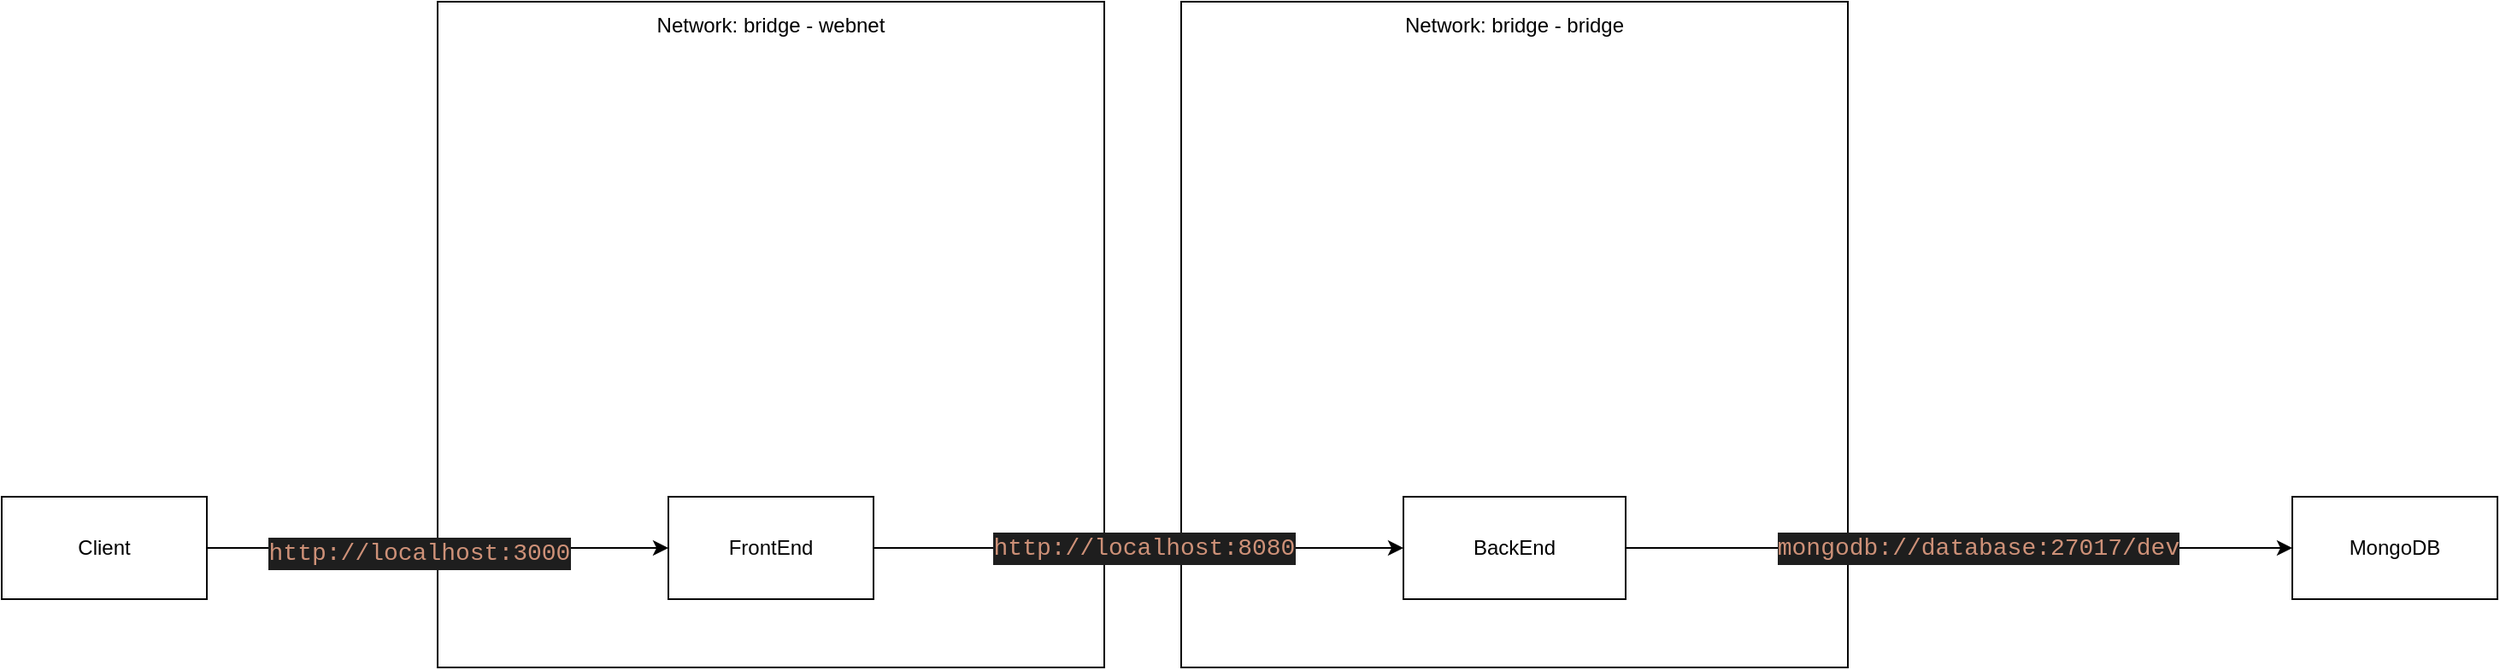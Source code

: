 <mxfile version="26.0.9">
  <diagram name="Trang-1" id="6lGuHVi6pKAASTizhxIr">
    <mxGraphModel dx="1054" dy="1793" grid="1" gridSize="10" guides="1" tooltips="1" connect="1" arrows="1" fold="1" page="1" pageScale="1" pageWidth="827" pageHeight="1169" math="0" shadow="0">
      <root>
        <mxCell id="0" />
        <mxCell id="1" parent="0" />
        <mxCell id="htm-A_CO-N6HSeAtU-Kt-13" value="Network: bridge - webnet" style="whiteSpace=wrap;html=1;aspect=fixed;verticalAlign=top;" vertex="1" parent="1">
          <mxGeometry x="415" y="-40" width="390" height="390" as="geometry" />
        </mxCell>
        <mxCell id="htm-A_CO-N6HSeAtU-Kt-12" value="Network: bridge - bridge" style="whiteSpace=wrap;html=1;aspect=fixed;verticalAlign=top;" vertex="1" parent="1">
          <mxGeometry x="850" y="-40" width="390" height="390" as="geometry" />
        </mxCell>
        <mxCell id="htm-A_CO-N6HSeAtU-Kt-3" style="edgeStyle=orthogonalEdgeStyle;rounded=0;orthogonalLoop=1;jettySize=auto;html=1;entryX=0;entryY=0.5;entryDx=0;entryDy=0;" edge="1" parent="1" source="htm-A_CO-N6HSeAtU-Kt-1" target="htm-A_CO-N6HSeAtU-Kt-2">
          <mxGeometry relative="1" as="geometry" />
        </mxCell>
        <mxCell id="htm-A_CO-N6HSeAtU-Kt-4" value="&lt;div style=&quot;color: rgb(212, 212, 212); background-color: rgb(30, 30, 30); font-family: Consolas, &amp;quot;Courier New&amp;quot;, monospace; font-size: 14px; line-height: 19px; white-space-collapse: preserve;&quot;&gt;&lt;span style=&quot;color: #ce9178;&quot;&gt;http://localhost:3000&lt;/span&gt;&lt;/div&gt;" style="edgeLabel;html=1;align=center;verticalAlign=middle;resizable=0;points=[];" vertex="1" connectable="0" parent="htm-A_CO-N6HSeAtU-Kt-3">
          <mxGeometry x="-0.08" y="-3" relative="1" as="geometry">
            <mxPoint as="offset" />
          </mxGeometry>
        </mxCell>
        <mxCell id="htm-A_CO-N6HSeAtU-Kt-1" value="Client" style="rounded=0;whiteSpace=wrap;html=1;" vertex="1" parent="1">
          <mxGeometry x="160" y="250" width="120" height="60" as="geometry" />
        </mxCell>
        <mxCell id="htm-A_CO-N6HSeAtU-Kt-6" value="" style="edgeStyle=orthogonalEdgeStyle;rounded=0;orthogonalLoop=1;jettySize=auto;html=1;" edge="1" parent="1" source="htm-A_CO-N6HSeAtU-Kt-2" target="htm-A_CO-N6HSeAtU-Kt-5">
          <mxGeometry relative="1" as="geometry" />
        </mxCell>
        <mxCell id="htm-A_CO-N6HSeAtU-Kt-7" value="&lt;div style=&quot;color: rgb(212, 212, 212); background-color: rgb(30, 30, 30); font-family: Consolas, &amp;quot;Courier New&amp;quot;, monospace; font-size: 14px; line-height: 19px; white-space-collapse: preserve;&quot;&gt;&lt;span style=&quot;color: #ce9178;&quot;&gt;http://localhost:8080&lt;/span&gt;&lt;/div&gt;" style="edgeLabel;html=1;align=center;verticalAlign=middle;resizable=0;points=[];" vertex="1" connectable="0" parent="htm-A_CO-N6HSeAtU-Kt-6">
          <mxGeometry x="-0.255" y="1" relative="1" as="geometry">
            <mxPoint x="42" y="1" as="offset" />
          </mxGeometry>
        </mxCell>
        <mxCell id="htm-A_CO-N6HSeAtU-Kt-2" value="FrontEnd" style="rounded=0;whiteSpace=wrap;html=1;" vertex="1" parent="1">
          <mxGeometry x="550" y="250" width="120" height="60" as="geometry" />
        </mxCell>
        <mxCell id="htm-A_CO-N6HSeAtU-Kt-10" value="" style="edgeStyle=orthogonalEdgeStyle;rounded=0;orthogonalLoop=1;jettySize=auto;html=1;" edge="1" parent="1" source="htm-A_CO-N6HSeAtU-Kt-5" target="htm-A_CO-N6HSeAtU-Kt-9">
          <mxGeometry relative="1" as="geometry" />
        </mxCell>
        <mxCell id="htm-A_CO-N6HSeAtU-Kt-11" value="&lt;div style=&quot;color: rgb(212, 212, 212); background-color: rgb(30, 30, 30); font-family: Consolas, &amp;quot;Courier New&amp;quot;, monospace; font-size: 14px; line-height: 19px; white-space-collapse: preserve;&quot;&gt;&lt;span style=&quot;color: #ce9178;&quot;&gt;mongodb://database:27017/dev&lt;/span&gt;&lt;/div&gt;" style="edgeLabel;html=1;align=center;verticalAlign=middle;resizable=0;points=[];" vertex="1" connectable="0" parent="htm-A_CO-N6HSeAtU-Kt-10">
          <mxGeometry x="0.054" relative="1" as="geometry">
            <mxPoint as="offset" />
          </mxGeometry>
        </mxCell>
        <mxCell id="htm-A_CO-N6HSeAtU-Kt-5" value="BackEnd" style="whiteSpace=wrap;html=1;rounded=0;" vertex="1" parent="1">
          <mxGeometry x="980" y="250" width="130" height="60" as="geometry" />
        </mxCell>
        <mxCell id="htm-A_CO-N6HSeAtU-Kt-9" value="MongoDB" style="whiteSpace=wrap;html=1;rounded=0;comic=0;" vertex="1" parent="1">
          <mxGeometry x="1500" y="250" width="120" height="60" as="geometry" />
        </mxCell>
      </root>
    </mxGraphModel>
  </diagram>
</mxfile>
